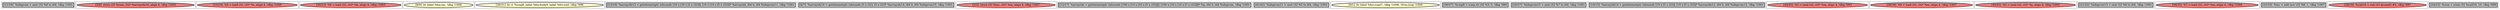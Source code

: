 
digraph G {





subgraph cluster22 {


node436 [penwidth=3.0,fontsize=20,fillcolor=grey,label="[11/18]  %idxprom = sext i32 %4 to i64, !dbg !1001",shape=rectangle,style=filled ]



}

subgraph cluster20 {


node434 [penwidth=3.0,fontsize=20,fillcolor=lightcoral,label="[5/6]  store i32 %rem, i32* %arrayidx16, align 4, !dbg !1005",shape=ellipse,style=filled ]



}

subgraph cluster18 {


node432 [penwidth=3.0,fontsize=20,fillcolor=lightcoral,label="[10/19]  %4 = load i32, i32* %i, align 4, !dbg !1000",shape=ellipse,style=filled ]



}

subgraph cluster16 {


node430 [penwidth=3.0,fontsize=20,fillcolor=lightcoral,label="[20/23]  %6 = load i32, i32* %k, align 4, !dbg !1003",shape=ellipse,style=filled ]



}

subgraph cluster17 {


node431 [penwidth=3.0,fontsize=20,fillcolor=lemonchiffon,label="[8/9]  br label %for.inc, !dbg !1006",shape=ellipse,style=filled ]



}

subgraph cluster4 {


node418 [penwidth=3.0,fontsize=20,fillcolor=lemonchiffon,label="[30/31]  br i1 %cmp8, label %for.body9, label %for.end, !dbg !996",shape=ellipse,style=filled ]



}

subgraph cluster3 {


node417 [penwidth=3.0,fontsize=20,fillcolor=grey,label="[13/16]  %arrayidx12 = getelementptr inbounds [10 x [10 x [5 x i32]]], [10 x [10 x [5 x i32]]]* %arrayidx, i64 0, i64 %idxprom11, !dbg !1001",shape=rectangle,style=filled ]



}

subgraph cluster2 {


node416 [penwidth=3.0,fontsize=20,fillcolor=grey,label="[4/7]  %arrayidx16 = getelementptr inbounds [5 x i32], [5 x i32]* %arrayidx14, i64 0, i64 %idxprom15, !dbg !1001",shape=rectangle,style=filled ]



}

subgraph cluster1 {


node415 [penwidth=3.0,fontsize=20,fillcolor=lightcoral,label="[2/3]  store i32 %inc, i32* %m, align 4, !dbg !1007",shape=ellipse,style=filled ]



}

subgraph cluster12 {


node426 [penwidth=3.0,fontsize=20,fillcolor=grey,label="[12/17]  %arrayidx = getelementptr inbounds [100 x [10 x [10 x [5 x i32]]]], [100 x [10 x [10 x [5 x i32]]]]* %a, i64 0, i64 %idxprom, !dbg !1001",shape=rectangle,style=filled ]



}

subgraph cluster5 {


node419 [penwidth=3.0,fontsize=20,fillcolor=grey,label="[41/42]  %idxprom11 = sext i32 %5 to i64, !dbg !1001",shape=rectangle,style=filled ]



}

subgraph cluster0 {


node414 [penwidth=3.0,fontsize=20,fillcolor=lemonchiffon,label="[0/1]  br label %for.cond7, !dbg !1008, !llvm.loop !1009",shape=ellipse,style=filled ]



}

subgraph cluster6 {


node420 [penwidth=3.0,fontsize=20,fillcolor=grey,label="[36/37]  %cmp8 = icmp slt i32 %3, 5, !dbg !995",shape=rectangle,style=filled ]



}

subgraph cluster14 {


node428 [penwidth=3.0,fontsize=20,fillcolor=grey,label="[26/27]  %idxprom15 = sext i32 %7 to i64, !dbg !1001",shape=rectangle,style=filled ]



}

subgraph cluster7 {


node421 [penwidth=3.0,fontsize=20,fillcolor=grey,label="[14/15]  %arrayidx14 = getelementptr inbounds [10 x [5 x i32]], [10 x [5 x i32]]* %arrayidx12, i64 0, i64 %idxprom13, !dbg !1001",shape=rectangle,style=filled ]



}

subgraph cluster8 {


node422 [penwidth=3.0,fontsize=20,fillcolor=lightcoral,label="[44/45]  %3 = load i32, i32* %m, align 4, !dbg !993",shape=ellipse,style=filled ]



}

subgraph cluster21 {


node435 [penwidth=3.0,fontsize=20,fillcolor=lightcoral,label="[38/39]  %8 = load i32, i32* %m, align 4, !dbg !1007",shape=ellipse,style=filled ]



}

subgraph cluster9 {


node423 [penwidth=3.0,fontsize=20,fillcolor=lightcoral,label="[40/43]  %5 = load i32, i32* %j, align 4, !dbg !1002",shape=ellipse,style=filled ]



}

subgraph cluster19 {


node433 [penwidth=3.0,fontsize=20,fillcolor=grey,label="[21/22]  %idxprom13 = sext i32 %6 to i64, !dbg !1001",shape=rectangle,style=filled ]



}

subgraph cluster10 {


node424 [penwidth=3.0,fontsize=20,fillcolor=lightcoral,label="[34/35]  %7 = load i32, i32* %m, align 4, !dbg !1004",shape=ellipse,style=filled ]



}

subgraph cluster11 {


node425 [penwidth=3.0,fontsize=20,fillcolor=grey,label="[32/33]  %inc = add nsw i32 %8, 1, !dbg !1007",shape=rectangle,style=filled ]



}

subgraph cluster13 {


node427 [penwidth=3.0,fontsize=20,fillcolor=lightcoral,label="[28/29]  %call10 = call i32 @rand() #3, !dbg !997",shape=ellipse,style=filled ]



}

subgraph cluster15 {


node429 [penwidth=3.0,fontsize=20,fillcolor=grey,label="[24/25]  %rem = srem i32 %call10, 10, !dbg !999",shape=rectangle,style=filled ]



}

}
